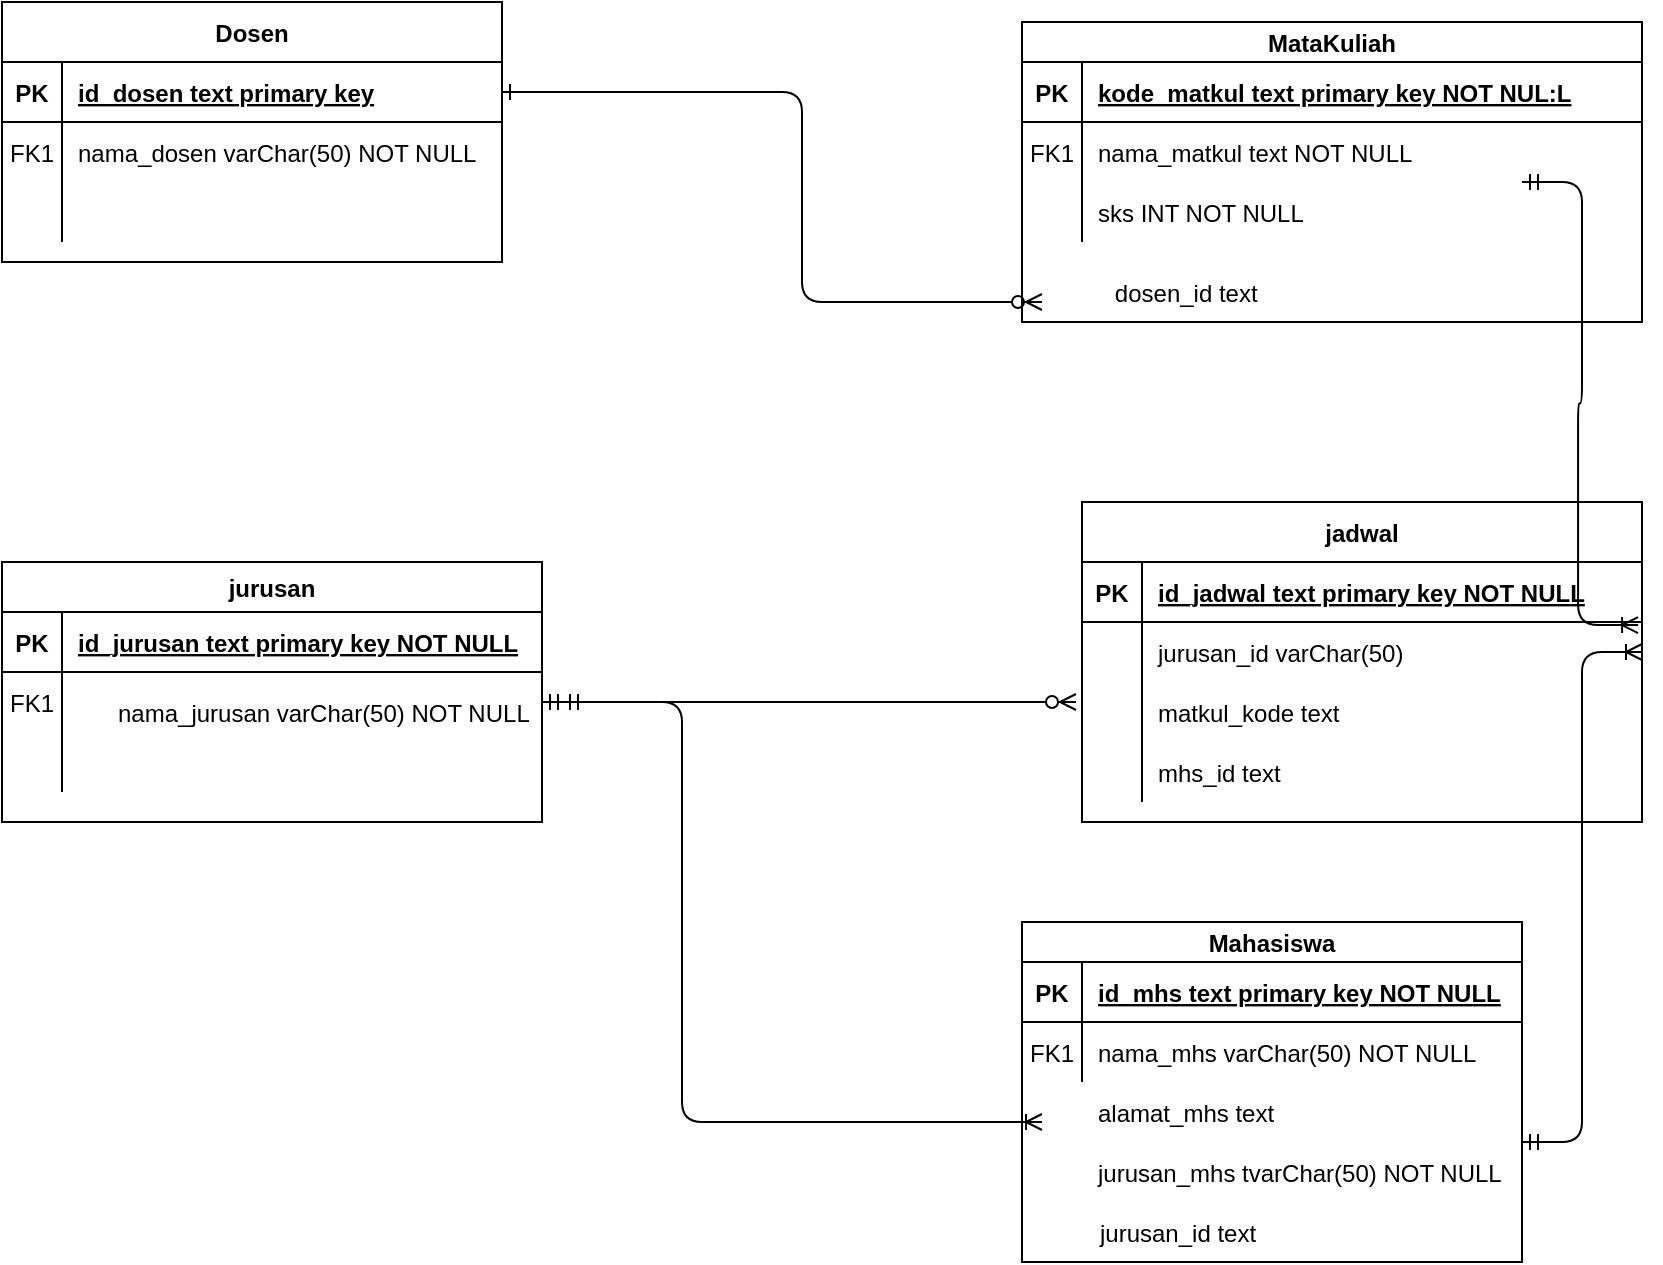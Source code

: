 <mxfile version="14.7.6" type="device"><diagram id="R2lEEEUBdFMjLlhIrx00" name="Page-1"><mxGraphModel dx="1137" dy="687" grid="1" gridSize="10" guides="1" tooltips="1" connect="1" arrows="1" fold="1" page="1" pageScale="1" pageWidth="850" pageHeight="1100" math="0" shadow="0" extFonts="Permanent Marker^https://fonts.googleapis.com/css?family=Permanent+Marker"><root><mxCell id="0"/><mxCell id="1" parent="0"/><mxCell id="C-vyLk0tnHw3VtMMgP7b-2" value="jurusan" style="shape=table;startSize=25;container=1;collapsible=1;childLayout=tableLayout;fixedRows=1;rowLines=0;fontStyle=1;align=center;resizeLast=1;" parent="1" vertex="1"><mxGeometry x="70" y="360" width="270" height="130" as="geometry"/></mxCell><mxCell id="C-vyLk0tnHw3VtMMgP7b-3" value="" style="shape=partialRectangle;collapsible=0;dropTarget=0;pointerEvents=0;fillColor=none;points=[[0,0.5],[1,0.5]];portConstraint=eastwest;top=0;left=0;right=0;bottom=1;" parent="C-vyLk0tnHw3VtMMgP7b-2" vertex="1"><mxGeometry y="25" width="270" height="30" as="geometry"/></mxCell><mxCell id="C-vyLk0tnHw3VtMMgP7b-4" value="PK" style="shape=partialRectangle;overflow=hidden;connectable=0;fillColor=none;top=0;left=0;bottom=0;right=0;fontStyle=1;" parent="C-vyLk0tnHw3VtMMgP7b-3" vertex="1"><mxGeometry width="30" height="30" as="geometry"/></mxCell><mxCell id="C-vyLk0tnHw3VtMMgP7b-5" value="id_jurusan text primary key NOT NULL" style="shape=partialRectangle;overflow=hidden;connectable=0;fillColor=none;top=0;left=0;bottom=0;right=0;align=left;spacingLeft=6;fontStyle=5;" parent="C-vyLk0tnHw3VtMMgP7b-3" vertex="1"><mxGeometry x="30" width="240" height="30" as="geometry"/></mxCell><mxCell id="C-vyLk0tnHw3VtMMgP7b-6" value="" style="shape=partialRectangle;collapsible=0;dropTarget=0;pointerEvents=0;fillColor=none;points=[[0,0.5],[1,0.5]];portConstraint=eastwest;top=0;left=0;right=0;bottom=0;" parent="C-vyLk0tnHw3VtMMgP7b-2" vertex="1"><mxGeometry y="55" width="270" height="30" as="geometry"/></mxCell><mxCell id="C-vyLk0tnHw3VtMMgP7b-7" value="FK1" style="shape=partialRectangle;overflow=hidden;connectable=0;fillColor=none;top=0;left=0;bottom=0;right=0;" parent="C-vyLk0tnHw3VtMMgP7b-6" vertex="1"><mxGeometry width="30" height="30" as="geometry"/></mxCell><mxCell id="C-vyLk0tnHw3VtMMgP7b-8" value="" style="shape=partialRectangle;overflow=hidden;connectable=0;fillColor=none;top=0;left=0;bottom=0;right=0;align=left;spacingLeft=6;" parent="C-vyLk0tnHw3VtMMgP7b-6" vertex="1"><mxGeometry x="30" width="240" height="30" as="geometry"/></mxCell><mxCell id="C-vyLk0tnHw3VtMMgP7b-9" value="" style="shape=partialRectangle;collapsible=0;dropTarget=0;pointerEvents=0;fillColor=none;points=[[0,0.5],[1,0.5]];portConstraint=eastwest;top=0;left=0;right=0;bottom=0;" parent="C-vyLk0tnHw3VtMMgP7b-2" vertex="1"><mxGeometry y="85" width="270" height="30" as="geometry"/></mxCell><mxCell id="C-vyLk0tnHw3VtMMgP7b-10" value="" style="shape=partialRectangle;overflow=hidden;connectable=0;fillColor=none;top=0;left=0;bottom=0;right=0;" parent="C-vyLk0tnHw3VtMMgP7b-9" vertex="1"><mxGeometry width="30" height="30" as="geometry"/></mxCell><mxCell id="C-vyLk0tnHw3VtMMgP7b-11" value="" style="shape=partialRectangle;overflow=hidden;connectable=0;fillColor=none;top=0;left=0;bottom=0;right=0;align=left;spacingLeft=6;" parent="C-vyLk0tnHw3VtMMgP7b-9" vertex="1"><mxGeometry x="30" width="240" height="30" as="geometry"/></mxCell><mxCell id="3od96XTahCvm7Bazc-Eh-81" value="" style="group" vertex="1" connectable="0" parent="1"><mxGeometry x="580" y="540" width="250" height="170" as="geometry"/></mxCell><mxCell id="C-vyLk0tnHw3VtMMgP7b-23" value="Mahasiswa" style="shape=table;startSize=20;container=1;collapsible=1;childLayout=tableLayout;fixedRows=1;rowLines=0;fontStyle=1;align=center;resizeLast=1;" parent="3od96XTahCvm7Bazc-Eh-81" vertex="1"><mxGeometry width="250" height="170" as="geometry"/></mxCell><mxCell id="C-vyLk0tnHw3VtMMgP7b-24" value="" style="shape=partialRectangle;collapsible=0;dropTarget=0;pointerEvents=0;fillColor=none;points=[[0,0.5],[1,0.5]];portConstraint=eastwest;top=0;left=0;right=0;bottom=1;" parent="C-vyLk0tnHw3VtMMgP7b-23" vertex="1"><mxGeometry y="20" width="250" height="30" as="geometry"/></mxCell><mxCell id="C-vyLk0tnHw3VtMMgP7b-25" value="PK" style="shape=partialRectangle;overflow=hidden;connectable=0;fillColor=none;top=0;left=0;bottom=0;right=0;fontStyle=1;" parent="C-vyLk0tnHw3VtMMgP7b-24" vertex="1"><mxGeometry width="30" height="30" as="geometry"/></mxCell><mxCell id="C-vyLk0tnHw3VtMMgP7b-26" value="id_mhs text primary key NOT NULL" style="shape=partialRectangle;overflow=hidden;connectable=0;fillColor=none;top=0;left=0;bottom=0;right=0;align=left;spacingLeft=6;fontStyle=5;" parent="C-vyLk0tnHw3VtMMgP7b-24" vertex="1"><mxGeometry x="30" width="220" height="30" as="geometry"/></mxCell><mxCell id="C-vyLk0tnHw3VtMMgP7b-27" value="" style="shape=partialRectangle;collapsible=0;dropTarget=0;pointerEvents=0;fillColor=none;points=[[0,0.5],[1,0.5]];portConstraint=eastwest;top=0;left=0;right=0;bottom=0;" parent="C-vyLk0tnHw3VtMMgP7b-23" vertex="1"><mxGeometry y="50" width="250" height="30" as="geometry"/></mxCell><mxCell id="C-vyLk0tnHw3VtMMgP7b-28" value="FK1" style="shape=partialRectangle;overflow=hidden;connectable=0;fillColor=none;top=0;left=0;bottom=0;right=0;" parent="C-vyLk0tnHw3VtMMgP7b-27" vertex="1"><mxGeometry width="30" height="30" as="geometry"/></mxCell><mxCell id="C-vyLk0tnHw3VtMMgP7b-29" value="nama_mhs varChar(50) NOT NULL" style="shape=partialRectangle;overflow=hidden;connectable=0;fillColor=none;top=0;left=0;bottom=0;right=0;align=left;spacingLeft=6;" parent="C-vyLk0tnHw3VtMMgP7b-27" vertex="1"><mxGeometry x="30" width="220" height="30" as="geometry"/></mxCell><mxCell id="3od96XTahCvm7Bazc-Eh-77" value="alamat_mhs text " style="shape=partialRectangle;overflow=hidden;connectable=0;fillColor=none;top=0;left=0;bottom=0;right=0;align=left;spacingLeft=6;" vertex="1" parent="3od96XTahCvm7Bazc-Eh-81"><mxGeometry x="30" y="80" width="220" height="30" as="geometry"/></mxCell><mxCell id="3od96XTahCvm7Bazc-Eh-78" value="jurusan_mhs tvarChar(50) NOT NULL" style="shape=partialRectangle;overflow=hidden;connectable=0;fillColor=none;top=0;left=0;bottom=0;right=0;align=left;spacingLeft=6;" vertex="1" parent="3od96XTahCvm7Bazc-Eh-81"><mxGeometry x="30" y="110" width="220" height="30" as="geometry"/></mxCell><mxCell id="3od96XTahCvm7Bazc-Eh-79" value="jurusan_id text" style="shape=partialRectangle;overflow=hidden;connectable=0;fillColor=none;top=0;left=0;bottom=0;right=0;align=left;spacingLeft=6;" vertex="1" parent="3od96XTahCvm7Bazc-Eh-81"><mxGeometry x="31" y="140" width="220" height="30" as="geometry"/></mxCell><mxCell id="3od96XTahCvm7Bazc-Eh-88" value="" style="group" vertex="1" connectable="0" parent="1"><mxGeometry x="70" y="80" width="250" height="130" as="geometry"/></mxCell><mxCell id="C-vyLk0tnHw3VtMMgP7b-13" value="Dosen" style="shape=table;startSize=30;container=1;collapsible=1;childLayout=tableLayout;fixedRows=1;rowLines=0;fontStyle=1;align=center;resizeLast=1;" parent="3od96XTahCvm7Bazc-Eh-88" vertex="1"><mxGeometry width="250" height="130" as="geometry"/></mxCell><mxCell id="C-vyLk0tnHw3VtMMgP7b-14" value="" style="shape=partialRectangle;collapsible=0;dropTarget=0;pointerEvents=0;fillColor=none;points=[[0,0.5],[1,0.5]];portConstraint=eastwest;top=0;left=0;right=0;bottom=1;" parent="C-vyLk0tnHw3VtMMgP7b-13" vertex="1"><mxGeometry y="30" width="250" height="30" as="geometry"/></mxCell><mxCell id="C-vyLk0tnHw3VtMMgP7b-15" value="PK" style="shape=partialRectangle;overflow=hidden;connectable=0;fillColor=none;top=0;left=0;bottom=0;right=0;fontStyle=1;" parent="C-vyLk0tnHw3VtMMgP7b-14" vertex="1"><mxGeometry width="30" height="30" as="geometry"/></mxCell><mxCell id="C-vyLk0tnHw3VtMMgP7b-16" value="id_dosen text primary key" style="shape=partialRectangle;overflow=hidden;connectable=0;fillColor=none;top=0;left=0;bottom=0;right=0;align=left;spacingLeft=6;fontStyle=5;" parent="C-vyLk0tnHw3VtMMgP7b-14" vertex="1"><mxGeometry x="30" width="220" height="30" as="geometry"/></mxCell><mxCell id="C-vyLk0tnHw3VtMMgP7b-17" value="" style="shape=partialRectangle;collapsible=0;dropTarget=0;pointerEvents=0;fillColor=none;points=[[0,0.5],[1,0.5]];portConstraint=eastwest;top=0;left=0;right=0;bottom=0;" parent="C-vyLk0tnHw3VtMMgP7b-13" vertex="1"><mxGeometry y="60" width="250" height="30" as="geometry"/></mxCell><mxCell id="C-vyLk0tnHw3VtMMgP7b-18" value="FK1" style="shape=partialRectangle;overflow=hidden;connectable=0;fillColor=none;top=0;left=0;bottom=0;right=0;" parent="C-vyLk0tnHw3VtMMgP7b-17" vertex="1"><mxGeometry width="30" height="30" as="geometry"/></mxCell><mxCell id="C-vyLk0tnHw3VtMMgP7b-19" value="nama_dosen varChar(50) NOT NULL" style="shape=partialRectangle;overflow=hidden;connectable=0;fillColor=none;top=0;left=0;bottom=0;right=0;align=left;spacingLeft=6;" parent="C-vyLk0tnHw3VtMMgP7b-17" vertex="1"><mxGeometry x="30" width="220" height="30" as="geometry"/></mxCell><mxCell id="C-vyLk0tnHw3VtMMgP7b-20" value="" style="shape=partialRectangle;collapsible=0;dropTarget=0;pointerEvents=0;fillColor=none;points=[[0,0.5],[1,0.5]];portConstraint=eastwest;top=0;left=0;right=0;bottom=0;" parent="C-vyLk0tnHw3VtMMgP7b-13" vertex="1"><mxGeometry y="90" width="250" height="30" as="geometry"/></mxCell><mxCell id="C-vyLk0tnHw3VtMMgP7b-21" value="" style="shape=partialRectangle;overflow=hidden;connectable=0;fillColor=none;top=0;left=0;bottom=0;right=0;" parent="C-vyLk0tnHw3VtMMgP7b-20" vertex="1"><mxGeometry width="30" height="30" as="geometry"/></mxCell><mxCell id="C-vyLk0tnHw3VtMMgP7b-22" value="" style="shape=partialRectangle;overflow=hidden;connectable=0;fillColor=none;top=0;left=0;bottom=0;right=0;align=left;spacingLeft=6;" parent="C-vyLk0tnHw3VtMMgP7b-20" vertex="1"><mxGeometry x="30" width="220" height="30" as="geometry"/></mxCell><mxCell id="C-vyLk0tnHw3VtMMgP7b-12" value="" style="endArrow=ERzeroToMany;startArrow=ERone;endFill=1;startFill=0;exitX=1;exitY=0.5;exitDx=0;exitDy=0;" parent="3od96XTahCvm7Bazc-Eh-88" source="C-vyLk0tnHw3VtMMgP7b-14" edge="1"><mxGeometry width="100" height="100" relative="1" as="geometry"><mxPoint x="40" y="180" as="sourcePoint"/><mxPoint x="520" y="150" as="targetPoint"/><Array as="points"><mxPoint x="400" y="45"/><mxPoint x="400" y="150"/></Array></mxGeometry></mxCell><mxCell id="3od96XTahCvm7Bazc-Eh-96" value="" style="group" vertex="1" connectable="0" parent="1"><mxGeometry x="580" y="90" width="310" height="150" as="geometry"/></mxCell><mxCell id="3od96XTahCvm7Bazc-Eh-66" value="MataKuliah" style="shape=table;startSize=20;container=1;collapsible=1;childLayout=tableLayout;fixedRows=1;rowLines=0;fontStyle=1;align=center;resizeLast=1;" vertex="1" parent="3od96XTahCvm7Bazc-Eh-96"><mxGeometry width="310" height="150" as="geometry"/></mxCell><mxCell id="3od96XTahCvm7Bazc-Eh-67" value="" style="shape=partialRectangle;collapsible=0;dropTarget=0;pointerEvents=0;fillColor=none;points=[[0,0.5],[1,0.5]];portConstraint=eastwest;top=0;left=0;right=0;bottom=1;" vertex="1" parent="3od96XTahCvm7Bazc-Eh-66"><mxGeometry y="20" width="310" height="30" as="geometry"/></mxCell><mxCell id="3od96XTahCvm7Bazc-Eh-68" value="PK" style="shape=partialRectangle;overflow=hidden;connectable=0;fillColor=none;top=0;left=0;bottom=0;right=0;fontStyle=1;" vertex="1" parent="3od96XTahCvm7Bazc-Eh-67"><mxGeometry width="30" height="30" as="geometry"/></mxCell><mxCell id="3od96XTahCvm7Bazc-Eh-69" value="kode_matkul text primary key NOT NUL:L" style="shape=partialRectangle;overflow=hidden;connectable=0;fillColor=none;top=0;left=0;bottom=0;right=0;align=left;spacingLeft=6;fontStyle=5;" vertex="1" parent="3od96XTahCvm7Bazc-Eh-67"><mxGeometry x="30" width="280" height="30" as="geometry"/></mxCell><mxCell id="3od96XTahCvm7Bazc-Eh-70" value="" style="shape=partialRectangle;collapsible=0;dropTarget=0;pointerEvents=0;fillColor=none;points=[[0,0.5],[1,0.5]];portConstraint=eastwest;top=0;left=0;right=0;bottom=0;" vertex="1" parent="3od96XTahCvm7Bazc-Eh-66"><mxGeometry y="50" width="310" height="30" as="geometry"/></mxCell><mxCell id="3od96XTahCvm7Bazc-Eh-71" value="FK1" style="shape=partialRectangle;overflow=hidden;connectable=0;fillColor=none;top=0;left=0;bottom=0;right=0;" vertex="1" parent="3od96XTahCvm7Bazc-Eh-70"><mxGeometry width="30" height="30" as="geometry"/></mxCell><mxCell id="3od96XTahCvm7Bazc-Eh-72" value="nama_matkul text NOT NULL" style="shape=partialRectangle;overflow=hidden;connectable=0;fillColor=none;top=0;left=0;bottom=0;right=0;align=left;spacingLeft=6;" vertex="1" parent="3od96XTahCvm7Bazc-Eh-70"><mxGeometry x="30" width="280" height="30" as="geometry"/></mxCell><mxCell id="3od96XTahCvm7Bazc-Eh-73" value="" style="shape=partialRectangle;collapsible=0;dropTarget=0;pointerEvents=0;fillColor=none;points=[[0,0.5],[1,0.5]];portConstraint=eastwest;top=0;left=0;right=0;bottom=0;" vertex="1" parent="3od96XTahCvm7Bazc-Eh-66"><mxGeometry y="80" width="310" height="30" as="geometry"/></mxCell><mxCell id="3od96XTahCvm7Bazc-Eh-74" value="" style="shape=partialRectangle;overflow=hidden;connectable=0;fillColor=none;top=0;left=0;bottom=0;right=0;" vertex="1" parent="3od96XTahCvm7Bazc-Eh-73"><mxGeometry width="30" height="30" as="geometry"/></mxCell><mxCell id="3od96XTahCvm7Bazc-Eh-75" value="sks INT NOT NULL" style="shape=partialRectangle;overflow=hidden;connectable=0;fillColor=none;top=0;left=0;bottom=0;right=0;align=left;spacingLeft=6;" vertex="1" parent="3od96XTahCvm7Bazc-Eh-73"><mxGeometry x="30" width="280" height="30" as="geometry"/></mxCell><mxCell id="3od96XTahCvm7Bazc-Eh-89" value="dosen_id text" style="shape=partialRectangle;overflow=hidden;connectable=0;fillColor=none;top=0;left=0;bottom=0;right=0;align=left;spacingLeft=6;" vertex="1" parent="3od96XTahCvm7Bazc-Eh-96"><mxGeometry x="38.431" y="120" width="241.569" height="30" as="geometry"/></mxCell><mxCell id="3od96XTahCvm7Bazc-Eh-100" value="jadwal" style="shape=table;startSize=30;container=1;collapsible=1;childLayout=tableLayout;fixedRows=1;rowLines=0;fontStyle=1;align=center;resizeLast=1;" vertex="1" parent="1"><mxGeometry x="610" y="330" width="280" height="160" as="geometry"/></mxCell><mxCell id="3od96XTahCvm7Bazc-Eh-101" value="" style="shape=partialRectangle;collapsible=0;dropTarget=0;pointerEvents=0;fillColor=none;top=0;left=0;bottom=1;right=0;points=[[0,0.5],[1,0.5]];portConstraint=eastwest;" vertex="1" parent="3od96XTahCvm7Bazc-Eh-100"><mxGeometry y="30" width="280" height="30" as="geometry"/></mxCell><mxCell id="3od96XTahCvm7Bazc-Eh-102" value="PK" style="shape=partialRectangle;connectable=0;fillColor=none;top=0;left=0;bottom=0;right=0;fontStyle=1;overflow=hidden;" vertex="1" parent="3od96XTahCvm7Bazc-Eh-101"><mxGeometry width="30" height="30" as="geometry"/></mxCell><mxCell id="3od96XTahCvm7Bazc-Eh-103" value="id_jadwal text primary key NOT NULL" style="shape=partialRectangle;connectable=0;fillColor=none;top=0;left=0;bottom=0;right=0;align=left;spacingLeft=6;fontStyle=5;overflow=hidden;" vertex="1" parent="3od96XTahCvm7Bazc-Eh-101"><mxGeometry x="30" width="250" height="30" as="geometry"/></mxCell><mxCell id="3od96XTahCvm7Bazc-Eh-104" value="" style="shape=partialRectangle;collapsible=0;dropTarget=0;pointerEvents=0;fillColor=none;top=0;left=0;bottom=0;right=0;points=[[0,0.5],[1,0.5]];portConstraint=eastwest;" vertex="1" parent="3od96XTahCvm7Bazc-Eh-100"><mxGeometry y="60" width="280" height="30" as="geometry"/></mxCell><mxCell id="3od96XTahCvm7Bazc-Eh-105" value="" style="shape=partialRectangle;connectable=0;fillColor=none;top=0;left=0;bottom=0;right=0;editable=1;overflow=hidden;" vertex="1" parent="3od96XTahCvm7Bazc-Eh-104"><mxGeometry width="30" height="30" as="geometry"/></mxCell><mxCell id="3od96XTahCvm7Bazc-Eh-106" value="jurusan_id varChar(50)" style="shape=partialRectangle;connectable=0;fillColor=none;top=0;left=0;bottom=0;right=0;align=left;spacingLeft=6;overflow=hidden;" vertex="1" parent="3od96XTahCvm7Bazc-Eh-104"><mxGeometry x="30" width="250" height="30" as="geometry"/></mxCell><mxCell id="3od96XTahCvm7Bazc-Eh-107" value="" style="shape=partialRectangle;collapsible=0;dropTarget=0;pointerEvents=0;fillColor=none;top=0;left=0;bottom=0;right=0;points=[[0,0.5],[1,0.5]];portConstraint=eastwest;" vertex="1" parent="3od96XTahCvm7Bazc-Eh-100"><mxGeometry y="90" width="280" height="30" as="geometry"/></mxCell><mxCell id="3od96XTahCvm7Bazc-Eh-108" value="" style="shape=partialRectangle;connectable=0;fillColor=none;top=0;left=0;bottom=0;right=0;editable=1;overflow=hidden;" vertex="1" parent="3od96XTahCvm7Bazc-Eh-107"><mxGeometry width="30" height="30" as="geometry"/></mxCell><mxCell id="3od96XTahCvm7Bazc-Eh-109" value="matkul_kode text" style="shape=partialRectangle;connectable=0;fillColor=none;top=0;left=0;bottom=0;right=0;align=left;spacingLeft=6;overflow=hidden;" vertex="1" parent="3od96XTahCvm7Bazc-Eh-107"><mxGeometry x="30" width="250" height="30" as="geometry"/></mxCell><mxCell id="3od96XTahCvm7Bazc-Eh-110" value="" style="shape=partialRectangle;collapsible=0;dropTarget=0;pointerEvents=0;fillColor=none;top=0;left=0;bottom=0;right=0;points=[[0,0.5],[1,0.5]];portConstraint=eastwest;" vertex="1" parent="3od96XTahCvm7Bazc-Eh-100"><mxGeometry y="120" width="280" height="30" as="geometry"/></mxCell><mxCell id="3od96XTahCvm7Bazc-Eh-111" value="" style="shape=partialRectangle;connectable=0;fillColor=none;top=0;left=0;bottom=0;right=0;editable=1;overflow=hidden;" vertex="1" parent="3od96XTahCvm7Bazc-Eh-110"><mxGeometry width="30" height="30" as="geometry"/></mxCell><mxCell id="3od96XTahCvm7Bazc-Eh-112" value="mhs_id text" style="shape=partialRectangle;connectable=0;fillColor=none;top=0;left=0;bottom=0;right=0;align=left;spacingLeft=6;overflow=hidden;" vertex="1" parent="3od96XTahCvm7Bazc-Eh-110"><mxGeometry x="30" width="250" height="30" as="geometry"/></mxCell><mxCell id="3od96XTahCvm7Bazc-Eh-126" value="" style="edgeStyle=orthogonalEdgeStyle;fontSize=12;html=1;endArrow=ERzeroToMany;startArrow=ERmandOne;exitX=1;exitY=0.5;exitDx=0;exitDy=0;" edge="1" parent="1" source="C-vyLk0tnHw3VtMMgP7b-6"><mxGeometry width="100" height="100" relative="1" as="geometry"><mxPoint x="300" y="500" as="sourcePoint"/><mxPoint x="607" y="430" as="targetPoint"/><Array as="points"><mxPoint x="607" y="430"/></Array></mxGeometry></mxCell><mxCell id="3od96XTahCvm7Bazc-Eh-128" value="" style="edgeStyle=entityRelationEdgeStyle;fontSize=12;html=1;endArrow=ERoneToMany;startArrow=ERmandOne;entryX=0.993;entryY=0.052;entryDx=0;entryDy=0;entryPerimeter=0;" edge="1" parent="1" target="3od96XTahCvm7Bazc-Eh-104"><mxGeometry width="100" height="100" relative="1" as="geometry"><mxPoint x="830" y="170" as="sourcePoint"/><mxPoint x="800" y="420" as="targetPoint"/></mxGeometry></mxCell><mxCell id="3od96XTahCvm7Bazc-Eh-129" value="" style="edgeStyle=entityRelationEdgeStyle;fontSize=12;html=1;endArrow=ERoneToMany;startArrow=ERmandOne;entryX=1;entryY=0.5;entryDx=0;entryDy=0;" edge="1" parent="1" target="3od96XTahCvm7Bazc-Eh-104"><mxGeometry width="100" height="100" relative="1" as="geometry"><mxPoint x="830" y="650" as="sourcePoint"/><mxPoint x="800" y="400" as="targetPoint"/></mxGeometry></mxCell><mxCell id="3od96XTahCvm7Bazc-Eh-130" value="" style="edgeStyle=orthogonalEdgeStyle;fontSize=12;html=1;endArrow=ERoneToMany;startArrow=ERmandOne;" edge="1" parent="1"><mxGeometry width="100" height="100" relative="1" as="geometry"><mxPoint x="350" y="430" as="sourcePoint"/><mxPoint x="590" y="640" as="targetPoint"/><Array as="points"><mxPoint x="360" y="430"/><mxPoint x="410" y="430"/><mxPoint x="410" y="640"/></Array></mxGeometry></mxCell><mxCell id="3od96XTahCvm7Bazc-Eh-82" value="nama_jurusan varChar(50) NOT NULL " style="shape=partialRectangle;overflow=hidden;connectable=0;fillColor=none;top=0;left=0;bottom=0;right=0;align=left;spacingLeft=6;" vertex="1" parent="1"><mxGeometry x="120" y="420" width="220" height="30" as="geometry"/></mxCell></root></mxGraphModel></diagram></mxfile>